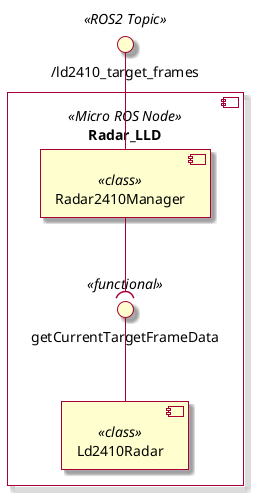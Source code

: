 @startuml

skin rose 

component Radar_LLD <<Micro ROS Node>> as Radar_LLD {
    component "Ld2410Radar" <<class>> as radar_class
    interface "getCurrentTargetFrameData" <<functional>> as provided_interface_radar_class
    radar_class -up- provided_interface_radar_class

    component "Radar2410Manager" <<class>> as radar_manager
    radar_manager -down-( provided_interface_radar_class
}
interface "/ld2410_target_frames" <<ROS2 Topic>> as provided_interface_radar_lld

radar_manager -up- provided_interface_radar_lld

@enduml
